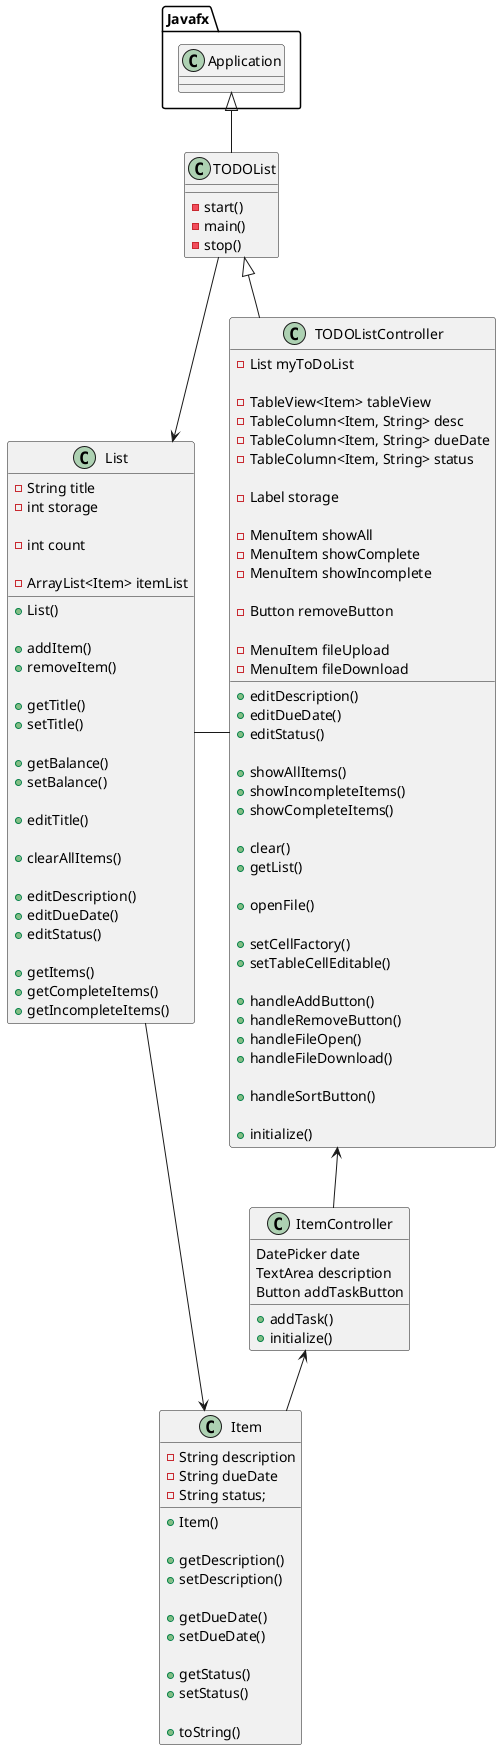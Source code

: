 @startuml
'https://plantuml.com/class-diagram

class TODOList{
-start()
-main()
-stop()
}

class TODOListController{

-List myToDoList

-TableView<Item> tableView
-TableColumn<Item, String> desc
-TableColumn<Item, String> dueDate
-TableColumn<Item, String> status

-Label storage

-MenuItem showAll
-MenuItem showComplete
-MenuItem showIncomplete

-Button removeButton

-MenuItem fileUpload
-MenuItem fileDownload

+editDescription()
+editDueDate()
+editStatus()

+showAllItems()
+showIncompleteItems()
+showCompleteItems()

+clear()
+getList()

+openFile()

+setCellFactory()
+setTableCellEditable()

+handleAddButton()
+handleRemoveButton()
+handleFileOpen()
+handleFileDownload()

+ handleSortButton()

+initialize()

}

class List{

-String title
-int storage

-int count

-ArrayList<Item> itemList

+List()

+addItem()
+removeItem()

+getTitle()
+setTitle()

+getBalance()
+setBalance()

+editTitle()

+clearAllItems()

+editDescription()
+editDueDate()
+editStatus()

+getItems()
+getCompleteItems()
+getIncompleteItems()

}

class Item{
-String description
-String dueDate
-String status;

+Item()

+getDescription()
+setDescription()

+getDueDate()
+setDueDate()

+getStatus()
+setStatus()

+toString()

}

class ItemController{

DatePicker date
TextArea description
Button addTaskButton

+addTask()
+initialize()

}


Javafx.Application <|-- TODOList

TODOList <|-- TODOListController
List - TODOListController

TODOList --> List
List --> Item

TODOListController <-- ItemController
ItemController <-- Item



@enduml
